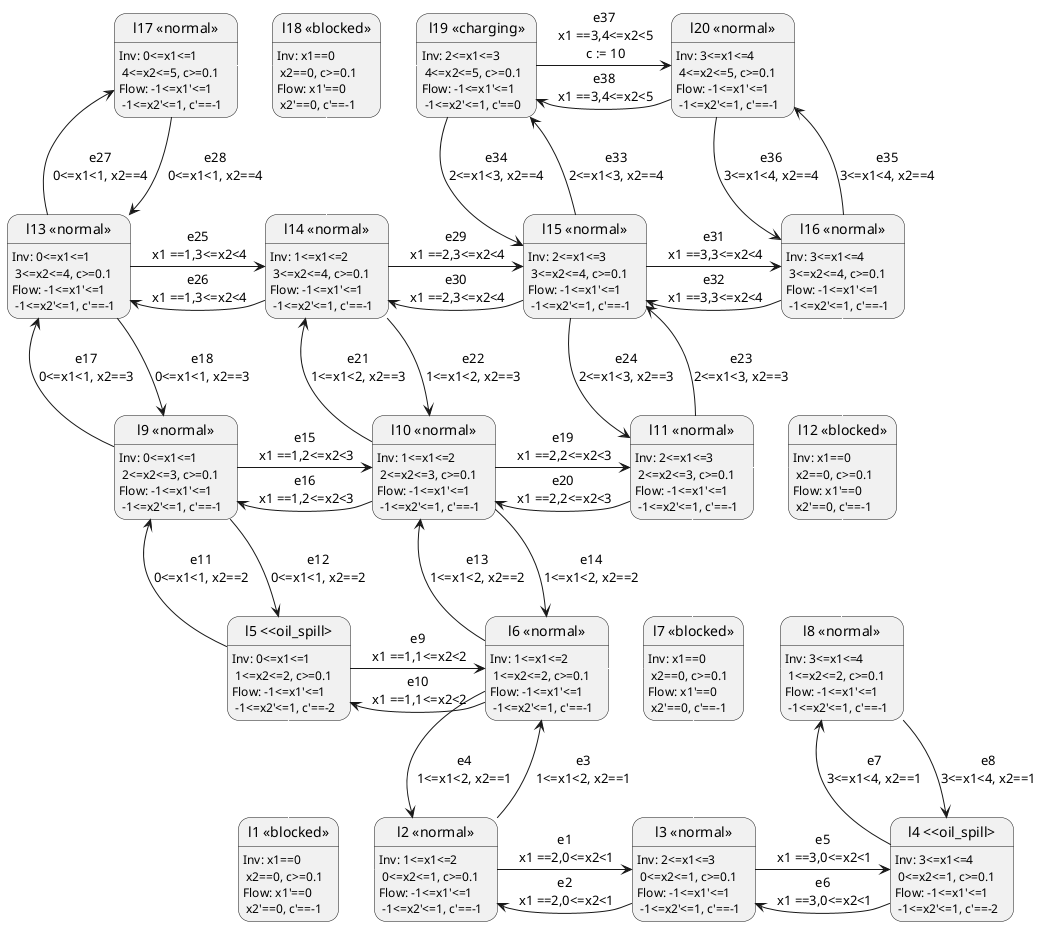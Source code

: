 @startuml model_3.puml
skinparam state {
  BackgroundColor<<normal>> White
  BackgroundColor<<barrier>> Red
  BackgroundColor<<oil_spill>> Yellow
  BackgroundColor<<charging>> Green
}

state "l1 <<blocked>>" as loc1:Inv: x1==0 \n x2==0, c>=0.1\nFlow: x1'==0 \n x2'==0, c'==-1
state "l2 <<normal>>" as loc2:Inv: 1<=x1<=2\n 0<=x2<=1, c>=0.1\nFlow: -1<=x1'<=1 \n -1<=x2'<=1, c'==-1
state "l3 <<normal>>" as loc3:Inv: 2<=x1<=3\n 0<=x2<=1, c>=0.1\nFlow: -1<=x1'<=1 \n -1<=x2'<=1, c'==-1
state "l4 <<oil_spill>" as loc4:Inv: 3<=x1<=4\n 0<=x2<=1, c>=0.1\nFlow: -1<=x1'<=1 \n -1<=x2'<=1, c'==-2
state "l5 <<oil_spill>" as loc5:Inv: 0<=x1<=1\n 1<=x2<=2, c>=0.1\nFlow: -1<=x1'<=1 \n -1<=x2'<=1, c'==-2
state "l6 <<normal>>" as loc6:Inv: 1<=x1<=2\n 1<=x2<=2, c>=0.1\nFlow: -1<=x1'<=1 \n -1<=x2'<=1, c'==-1
state "l7 <<blocked>>" as loc7:Inv: x1==0 \n x2==0, c>=0.1\nFlow: x1'==0 \n x2'==0, c'==-1
state "l8 <<normal>>" as loc8:Inv: 3<=x1<=4\n 1<=x2<=2, c>=0.1\nFlow: -1<=x1'<=1 \n -1<=x2'<=1, c'==-1
state "l9 <<normal>>" as loc9:Inv: 0<=x1<=1\n 2<=x2<=3, c>=0.1\nFlow: -1<=x1'<=1 \n -1<=x2'<=1, c'==-1
state "l10 <<normal>>" as loc10:Inv: 1<=x1<=2\n 2<=x2<=3, c>=0.1\nFlow: -1<=x1'<=1 \n -1<=x2'<=1, c'==-1
state "l11 <<normal>>" as loc11:Inv: 2<=x1<=3\n 2<=x2<=3, c>=0.1\nFlow: -1<=x1'<=1 \n -1<=x2'<=1, c'==-1
state "l12 <<blocked>>" as loc12:Inv: x1==0 \n x2==0, c>=0.1\nFlow: x1'==0 \n x2'==0, c'==-1
state "l13 <<normal>>" as loc13:Inv: 0<=x1<=1\n 3<=x2<=4, c>=0.1\nFlow: -1<=x1'<=1 \n -1<=x2'<=1, c'==-1
state "l14 <<normal>>" as loc14:Inv: 1<=x1<=2\n 3<=x2<=4, c>=0.1\nFlow: -1<=x1'<=1 \n -1<=x2'<=1, c'==-1
state "l15 <<normal>>" as loc15:Inv: 2<=x1<=3\n 3<=x2<=4, c>=0.1\nFlow: -1<=x1'<=1 \n -1<=x2'<=1, c'==-1
state "l16 <<normal>>" as loc16:Inv: 3<=x1<=4\n 3<=x2<=4, c>=0.1\nFlow: -1<=x1'<=1 \n -1<=x2'<=1, c'==-1
state "l17 <<normal>>" as loc17:Inv: 0<=x1<=1\n 4<=x2<=5, c>=0.1\nFlow: -1<=x1'<=1 \n -1<=x2'<=1, c'==-1
state "l18 <<blocked>>" as loc18:Inv: x1==0 \n x2==0, c>=0.1\nFlow: x1'==0 \n x2'==0, c'==-1
state "l19 <<charging>>" as loc19:Inv: 2<=x1<=3\n 4<=x2<=5, c>=0.1\nFlow: -1<=x1'<=1 \n -1<=x2'<=1, c'==0
state "l20 <<normal>>" as loc20:Inv: 3<=x1<=4\n 4<=x2<=5, c>=0.1\nFlow: -1<=x1'<=1 \n -1<=x2'<=1, c'==-1

loc1-right[#white]->loc2
loc1-up[#white]->loc5
loc2 -right-> loc3: e1\n x1 ==2,0<=x2<1
loc3 -left-> loc2: e2\n x1 ==2,0<=x2<1
loc2 -up-> loc6: e3\n1<=x1<2, x2==1
loc6 -down-> loc2: e4\n1<=x1<2, x2==1
loc3 -right-> loc4: e5\n x1 ==3,0<=x2<1
loc4 -left-> loc3: e6\n x1 ==3,0<=x2<1
loc3-up[#white]->loc7
loc4 -up-> loc8: e7\n3<=x1<4, x2==1
loc8 -down-> loc4: e8\n3<=x1<4, x2==1
loc5 -right-> loc6: e9\n x1 ==1,1<=x2<2
loc6 -left-> loc5: e10\n x1 ==1,1<=x2<2
loc5 -up-> loc9: e11\n0<=x1<1, x2==2
loc9 -down-> loc5: e12\n0<=x1<1, x2==2
loc6-right[#white]->loc7
loc6 -up-> loc10: e13\n1<=x1<2, x2==2
loc10 -down-> loc6: e14\n1<=x1<2, x2==2
loc7-right[#white]->loc8
loc7-up[#white]->loc11
loc8-up[#white]->loc12
loc9 -right-> loc10: e15\n x1 ==1,2<=x2<3
loc10 -left-> loc9: e16\n x1 ==1,2<=x2<3
loc9 -up-> loc13: e17\n0<=x1<1, x2==3
loc13 -down-> loc9: e18\n0<=x1<1, x2==3
loc10 -right-> loc11: e19\n x1 ==2,2<=x2<3
loc11 -left-> loc10: e20\n x1 ==2,2<=x2<3
loc10 -up-> loc14: e21\n1<=x1<2, x2==3
loc14 -down-> loc10: e22\n1<=x1<2, x2==3
loc11-right[#white]->loc12
loc11 -up-> loc15: e23\n2<=x1<3, x2==3
loc15 -down-> loc11: e24\n2<=x1<3, x2==3
loc12-up[#white]->loc16
loc13 -right-> loc14: e25\n x1 ==1,3<=x2<4
loc14 -left-> loc13: e26\n x1 ==1,3<=x2<4
loc13 -up-> loc17: e27\n0<=x1<1, x2==4
loc17 -down-> loc13: e28\n0<=x1<1, x2==4
loc14 -right-> loc15: e29\n x1 ==2,3<=x2<4
loc15 -left-> loc14: e30\n x1 ==2,3<=x2<4
loc14-up[#white]->loc18
loc15 -right-> loc16: e31\n x1 ==3,3<=x2<4
loc16 -left-> loc15: e32\n x1 ==3,3<=x2<4
loc15 -up-> loc19: e33\n2<=x1<3, x2==4
loc19 -down-> loc15: e34\n2<=x1<3, x2==4
loc16 -up-> loc20: e35\n3<=x1<4, x2==4
loc20 -down-> loc16: e36\n3<=x1<4, x2==4
loc17-right[#white]->loc18
loc18-right[#white]->loc19
loc19 -right-> loc20: e37\n x1 ==3,4<=x2<5\n c := 10
loc20 -left-> loc19: e38\n x1 ==3,4<=x2<5
@enduml
